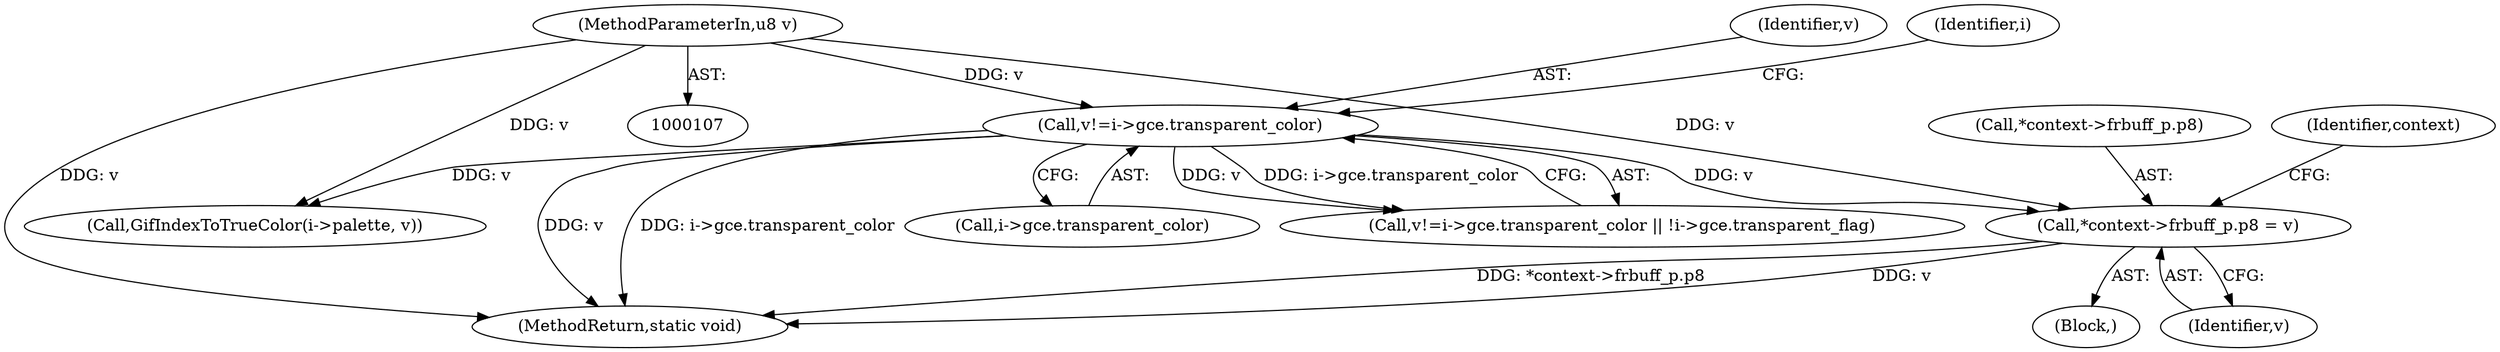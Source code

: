 digraph "0_ngiflib_37d939a6f511d16d4c95678025c235fe62e6417a@pointer" {
"1000141" [label="(Call,*context->frbuff_p.p8 = v)"];
"1000120" [label="(Call,v!=i->gce.transparent_color)"];
"1000110" [label="(MethodParameterIn,u8 v)"];
"1000120" [label="(Call,v!=i->gce.transparent_color)"];
"1000141" [label="(Call,*context->frbuff_p.p8 = v)"];
"1000140" [label="(Block,)"];
"1000166" [label="(Identifier,context)"];
"1000119" [label="(Call,v!=i->gce.transparent_color || !i->gce.transparent_flag)"];
"1000392" [label="(MethodReturn,static void)"];
"1000142" [label="(Call,*context->frbuff_p.p8)"];
"1000121" [label="(Identifier,v)"];
"1000157" [label="(Call,GifIndexToTrueColor(i->palette, v))"];
"1000148" [label="(Identifier,v)"];
"1000130" [label="(Identifier,i)"];
"1000122" [label="(Call,i->gce.transparent_color)"];
"1000110" [label="(MethodParameterIn,u8 v)"];
"1000141" -> "1000140"  [label="AST: "];
"1000141" -> "1000148"  [label="CFG: "];
"1000142" -> "1000141"  [label="AST: "];
"1000148" -> "1000141"  [label="AST: "];
"1000166" -> "1000141"  [label="CFG: "];
"1000141" -> "1000392"  [label="DDG: *context->frbuff_p.p8"];
"1000141" -> "1000392"  [label="DDG: v"];
"1000120" -> "1000141"  [label="DDG: v"];
"1000110" -> "1000141"  [label="DDG: v"];
"1000120" -> "1000119"  [label="AST: "];
"1000120" -> "1000122"  [label="CFG: "];
"1000121" -> "1000120"  [label="AST: "];
"1000122" -> "1000120"  [label="AST: "];
"1000130" -> "1000120"  [label="CFG: "];
"1000119" -> "1000120"  [label="CFG: "];
"1000120" -> "1000392"  [label="DDG: v"];
"1000120" -> "1000392"  [label="DDG: i->gce.transparent_color"];
"1000120" -> "1000119"  [label="DDG: v"];
"1000120" -> "1000119"  [label="DDG: i->gce.transparent_color"];
"1000110" -> "1000120"  [label="DDG: v"];
"1000120" -> "1000157"  [label="DDG: v"];
"1000110" -> "1000107"  [label="AST: "];
"1000110" -> "1000392"  [label="DDG: v"];
"1000110" -> "1000157"  [label="DDG: v"];
}
